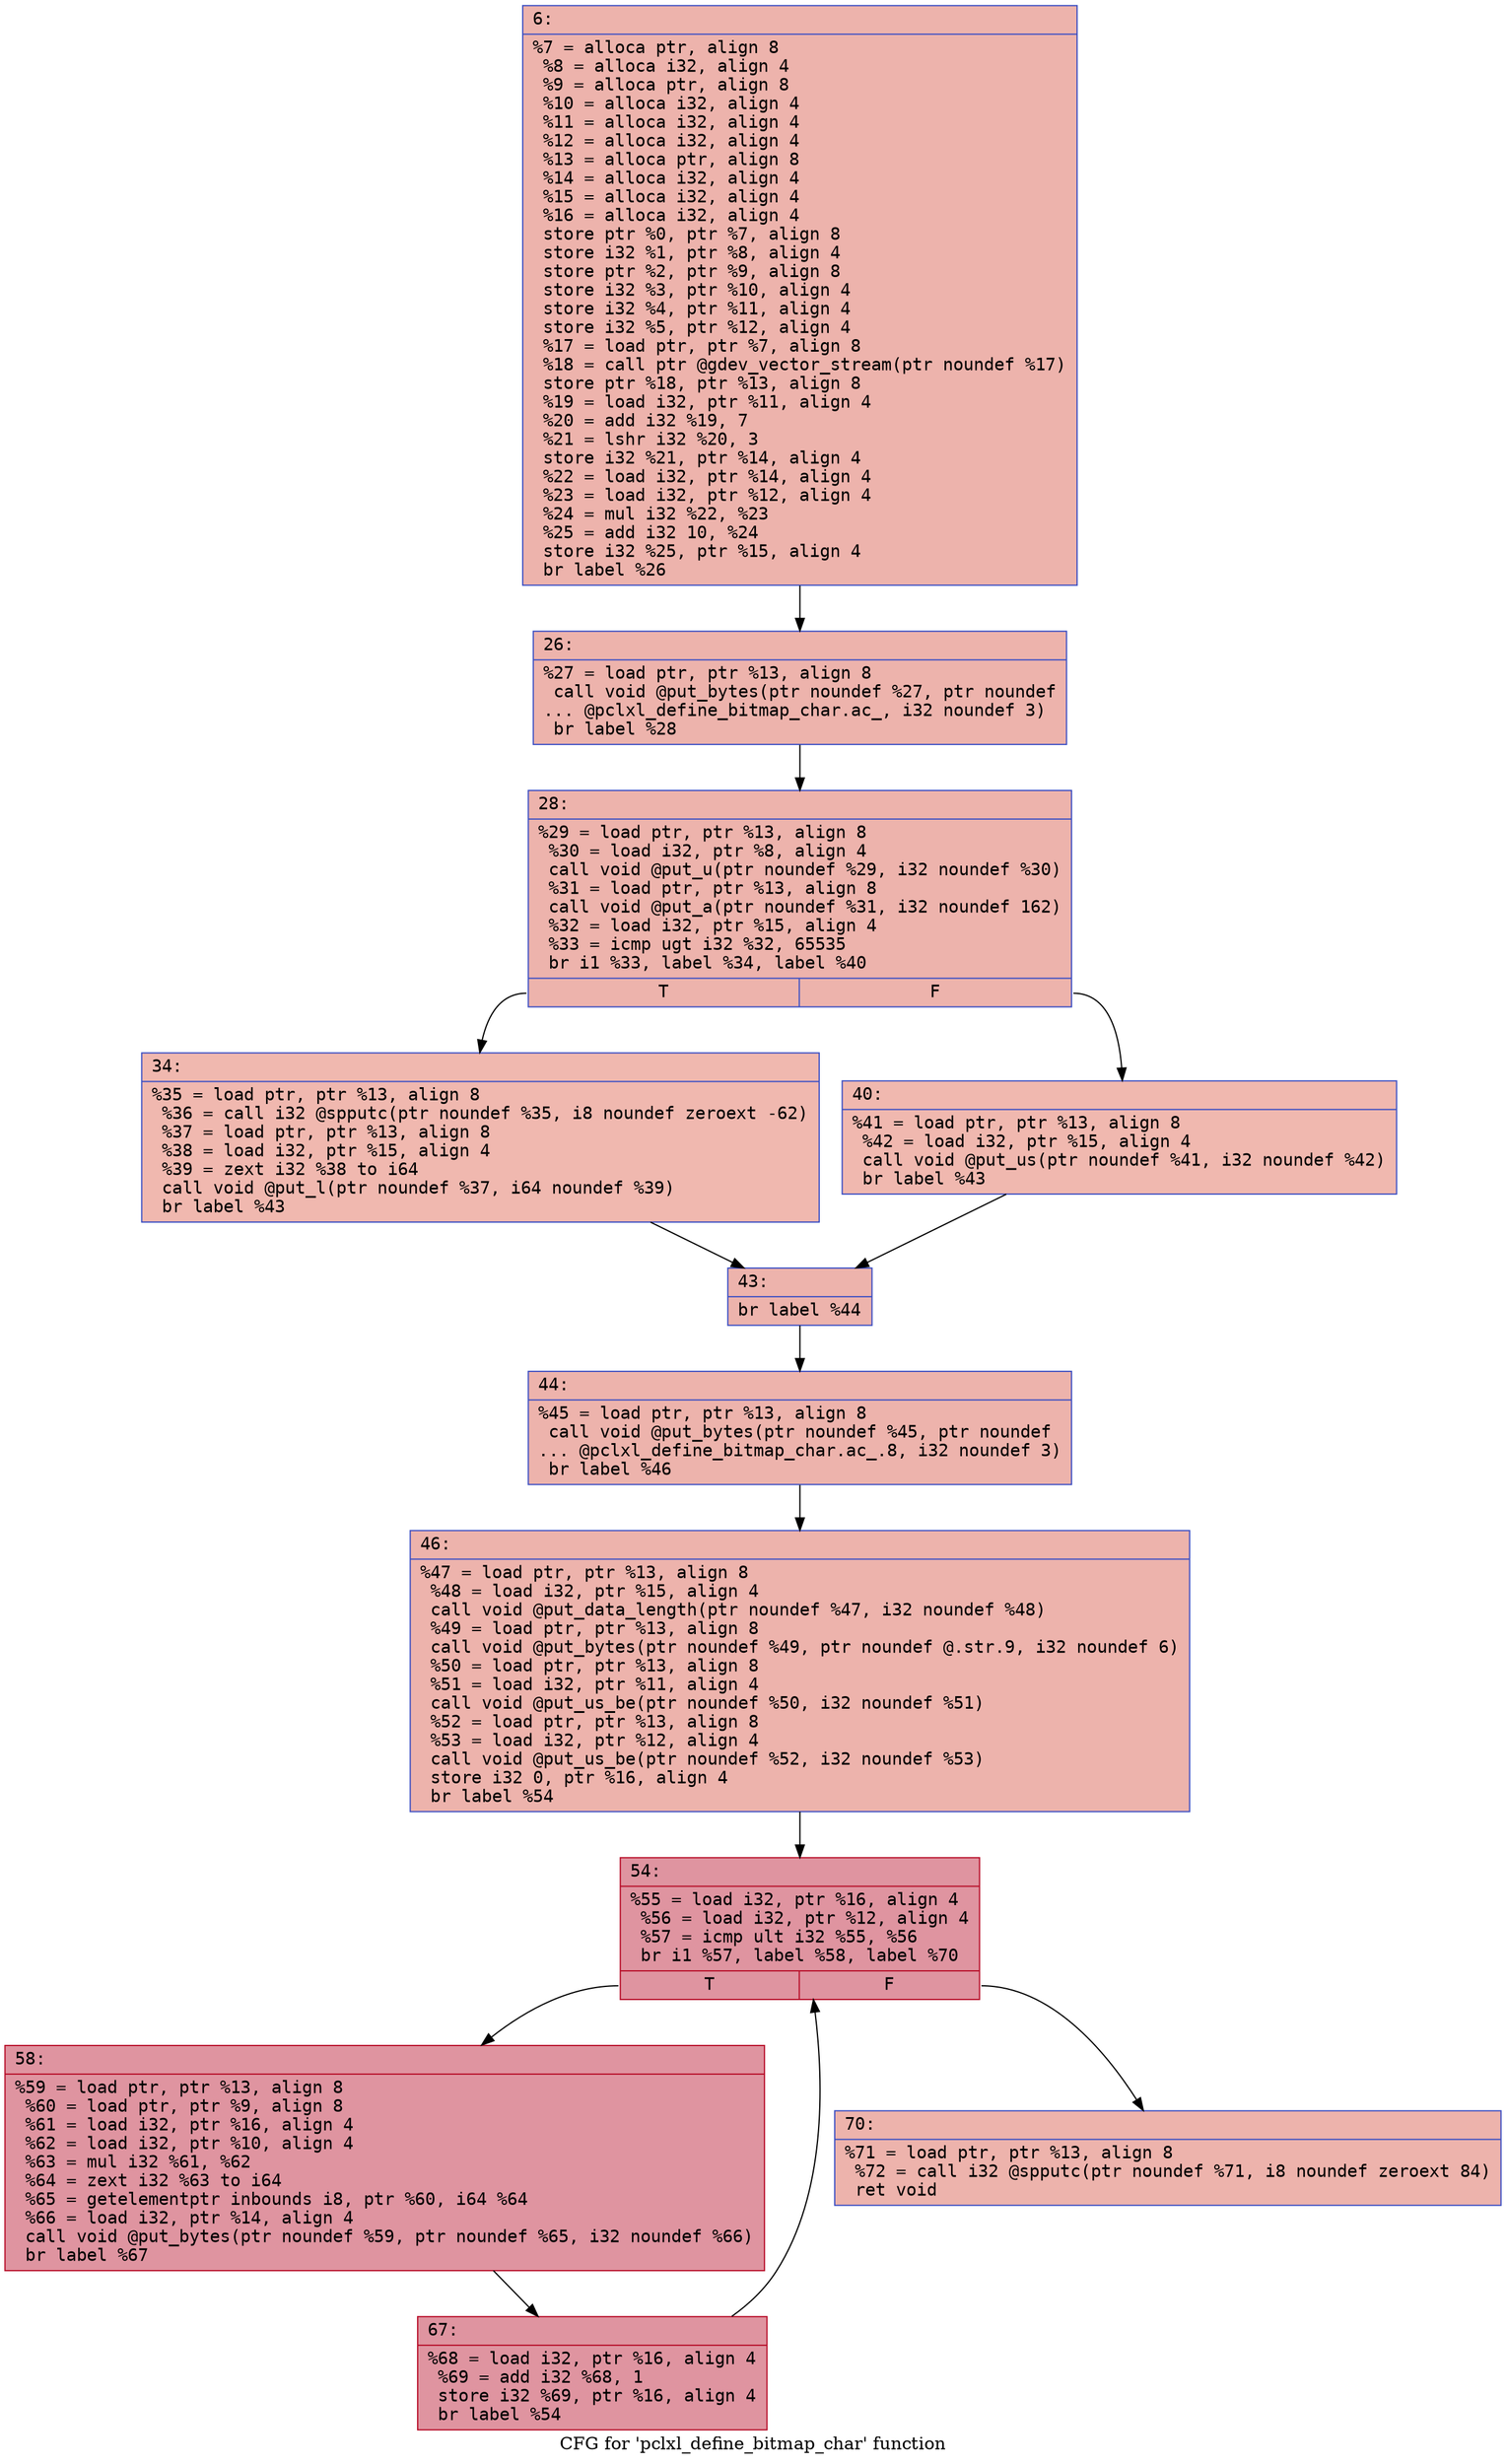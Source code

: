 digraph "CFG for 'pclxl_define_bitmap_char' function" {
	label="CFG for 'pclxl_define_bitmap_char' function";

	Node0x600003baec60 [shape=record,color="#3d50c3ff", style=filled, fillcolor="#d6524470" fontname="Courier",label="{6:\l|  %7 = alloca ptr, align 8\l  %8 = alloca i32, align 4\l  %9 = alloca ptr, align 8\l  %10 = alloca i32, align 4\l  %11 = alloca i32, align 4\l  %12 = alloca i32, align 4\l  %13 = alloca ptr, align 8\l  %14 = alloca i32, align 4\l  %15 = alloca i32, align 4\l  %16 = alloca i32, align 4\l  store ptr %0, ptr %7, align 8\l  store i32 %1, ptr %8, align 4\l  store ptr %2, ptr %9, align 8\l  store i32 %3, ptr %10, align 4\l  store i32 %4, ptr %11, align 4\l  store i32 %5, ptr %12, align 4\l  %17 = load ptr, ptr %7, align 8\l  %18 = call ptr @gdev_vector_stream(ptr noundef %17)\l  store ptr %18, ptr %13, align 8\l  %19 = load i32, ptr %11, align 4\l  %20 = add i32 %19, 7\l  %21 = lshr i32 %20, 3\l  store i32 %21, ptr %14, align 4\l  %22 = load i32, ptr %14, align 4\l  %23 = load i32, ptr %12, align 4\l  %24 = mul i32 %22, %23\l  %25 = add i32 10, %24\l  store i32 %25, ptr %15, align 4\l  br label %26\l}"];
	Node0x600003baec60 -> Node0x600003baecb0[tooltip="6 -> 26\nProbability 100.00%" ];
	Node0x600003baecb0 [shape=record,color="#3d50c3ff", style=filled, fillcolor="#d6524470" fontname="Courier",label="{26:\l|  %27 = load ptr, ptr %13, align 8\l  call void @put_bytes(ptr noundef %27, ptr noundef\l... @pclxl_define_bitmap_char.ac_, i32 noundef 3)\l  br label %28\l}"];
	Node0x600003baecb0 -> Node0x600003baed00[tooltip="26 -> 28\nProbability 100.00%" ];
	Node0x600003baed00 [shape=record,color="#3d50c3ff", style=filled, fillcolor="#d6524470" fontname="Courier",label="{28:\l|  %29 = load ptr, ptr %13, align 8\l  %30 = load i32, ptr %8, align 4\l  call void @put_u(ptr noundef %29, i32 noundef %30)\l  %31 = load ptr, ptr %13, align 8\l  call void @put_a(ptr noundef %31, i32 noundef 162)\l  %32 = load i32, ptr %15, align 4\l  %33 = icmp ugt i32 %32, 65535\l  br i1 %33, label %34, label %40\l|{<s0>T|<s1>F}}"];
	Node0x600003baed00:s0 -> Node0x600003baed50[tooltip="28 -> 34\nProbability 50.00%" ];
	Node0x600003baed00:s1 -> Node0x600003baeda0[tooltip="28 -> 40\nProbability 50.00%" ];
	Node0x600003baed50 [shape=record,color="#3d50c3ff", style=filled, fillcolor="#dc5d4a70" fontname="Courier",label="{34:\l|  %35 = load ptr, ptr %13, align 8\l  %36 = call i32 @spputc(ptr noundef %35, i8 noundef zeroext -62)\l  %37 = load ptr, ptr %13, align 8\l  %38 = load i32, ptr %15, align 4\l  %39 = zext i32 %38 to i64\l  call void @put_l(ptr noundef %37, i64 noundef %39)\l  br label %43\l}"];
	Node0x600003baed50 -> Node0x600003baedf0[tooltip="34 -> 43\nProbability 100.00%" ];
	Node0x600003baeda0 [shape=record,color="#3d50c3ff", style=filled, fillcolor="#dc5d4a70" fontname="Courier",label="{40:\l|  %41 = load ptr, ptr %13, align 8\l  %42 = load i32, ptr %15, align 4\l  call void @put_us(ptr noundef %41, i32 noundef %42)\l  br label %43\l}"];
	Node0x600003baeda0 -> Node0x600003baedf0[tooltip="40 -> 43\nProbability 100.00%" ];
	Node0x600003baedf0 [shape=record,color="#3d50c3ff", style=filled, fillcolor="#d6524470" fontname="Courier",label="{43:\l|  br label %44\l}"];
	Node0x600003baedf0 -> Node0x600003baee40[tooltip="43 -> 44\nProbability 100.00%" ];
	Node0x600003baee40 [shape=record,color="#3d50c3ff", style=filled, fillcolor="#d6524470" fontname="Courier",label="{44:\l|  %45 = load ptr, ptr %13, align 8\l  call void @put_bytes(ptr noundef %45, ptr noundef\l... @pclxl_define_bitmap_char.ac_.8, i32 noundef 3)\l  br label %46\l}"];
	Node0x600003baee40 -> Node0x600003baee90[tooltip="44 -> 46\nProbability 100.00%" ];
	Node0x600003baee90 [shape=record,color="#3d50c3ff", style=filled, fillcolor="#d6524470" fontname="Courier",label="{46:\l|  %47 = load ptr, ptr %13, align 8\l  %48 = load i32, ptr %15, align 4\l  call void @put_data_length(ptr noundef %47, i32 noundef %48)\l  %49 = load ptr, ptr %13, align 8\l  call void @put_bytes(ptr noundef %49, ptr noundef @.str.9, i32 noundef 6)\l  %50 = load ptr, ptr %13, align 8\l  %51 = load i32, ptr %11, align 4\l  call void @put_us_be(ptr noundef %50, i32 noundef %51)\l  %52 = load ptr, ptr %13, align 8\l  %53 = load i32, ptr %12, align 4\l  call void @put_us_be(ptr noundef %52, i32 noundef %53)\l  store i32 0, ptr %16, align 4\l  br label %54\l}"];
	Node0x600003baee90 -> Node0x600003baeee0[tooltip="46 -> 54\nProbability 100.00%" ];
	Node0x600003baeee0 [shape=record,color="#b70d28ff", style=filled, fillcolor="#b70d2870" fontname="Courier",label="{54:\l|  %55 = load i32, ptr %16, align 4\l  %56 = load i32, ptr %12, align 4\l  %57 = icmp ult i32 %55, %56\l  br i1 %57, label %58, label %70\l|{<s0>T|<s1>F}}"];
	Node0x600003baeee0:s0 -> Node0x600003baef30[tooltip="54 -> 58\nProbability 96.88%" ];
	Node0x600003baeee0:s1 -> Node0x600003baefd0[tooltip="54 -> 70\nProbability 3.12%" ];
	Node0x600003baef30 [shape=record,color="#b70d28ff", style=filled, fillcolor="#b70d2870" fontname="Courier",label="{58:\l|  %59 = load ptr, ptr %13, align 8\l  %60 = load ptr, ptr %9, align 8\l  %61 = load i32, ptr %16, align 4\l  %62 = load i32, ptr %10, align 4\l  %63 = mul i32 %61, %62\l  %64 = zext i32 %63 to i64\l  %65 = getelementptr inbounds i8, ptr %60, i64 %64\l  %66 = load i32, ptr %14, align 4\l  call void @put_bytes(ptr noundef %59, ptr noundef %65, i32 noundef %66)\l  br label %67\l}"];
	Node0x600003baef30 -> Node0x600003baef80[tooltip="58 -> 67\nProbability 100.00%" ];
	Node0x600003baef80 [shape=record,color="#b70d28ff", style=filled, fillcolor="#b70d2870" fontname="Courier",label="{67:\l|  %68 = load i32, ptr %16, align 4\l  %69 = add i32 %68, 1\l  store i32 %69, ptr %16, align 4\l  br label %54\l}"];
	Node0x600003baef80 -> Node0x600003baeee0[tooltip="67 -> 54\nProbability 100.00%" ];
	Node0x600003baefd0 [shape=record,color="#3d50c3ff", style=filled, fillcolor="#d6524470" fontname="Courier",label="{70:\l|  %71 = load ptr, ptr %13, align 8\l  %72 = call i32 @spputc(ptr noundef %71, i8 noundef zeroext 84)\l  ret void\l}"];
}
